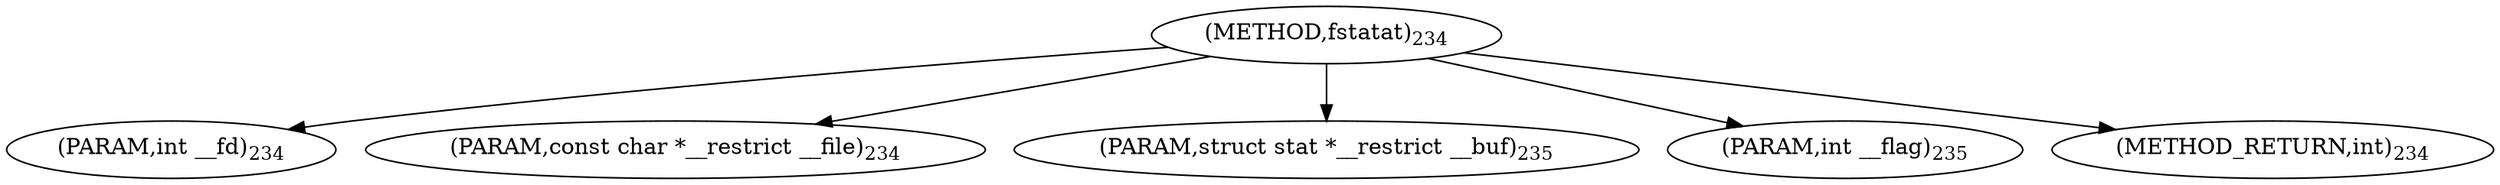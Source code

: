 digraph "fstatat" {  
"33430" [label = <(METHOD,fstatat)<SUB>234</SUB>> ]
"33431" [label = <(PARAM,int __fd)<SUB>234</SUB>> ]
"33432" [label = <(PARAM,const char *__restrict __file)<SUB>234</SUB>> ]
"33433" [label = <(PARAM,struct stat *__restrict __buf)<SUB>235</SUB>> ]
"33434" [label = <(PARAM,int __flag)<SUB>235</SUB>> ]
"33435" [label = <(METHOD_RETURN,int)<SUB>234</SUB>> ]
  "33430" -> "33431" 
  "33430" -> "33432" 
  "33430" -> "33433" 
  "33430" -> "33434" 
  "33430" -> "33435" 
}
